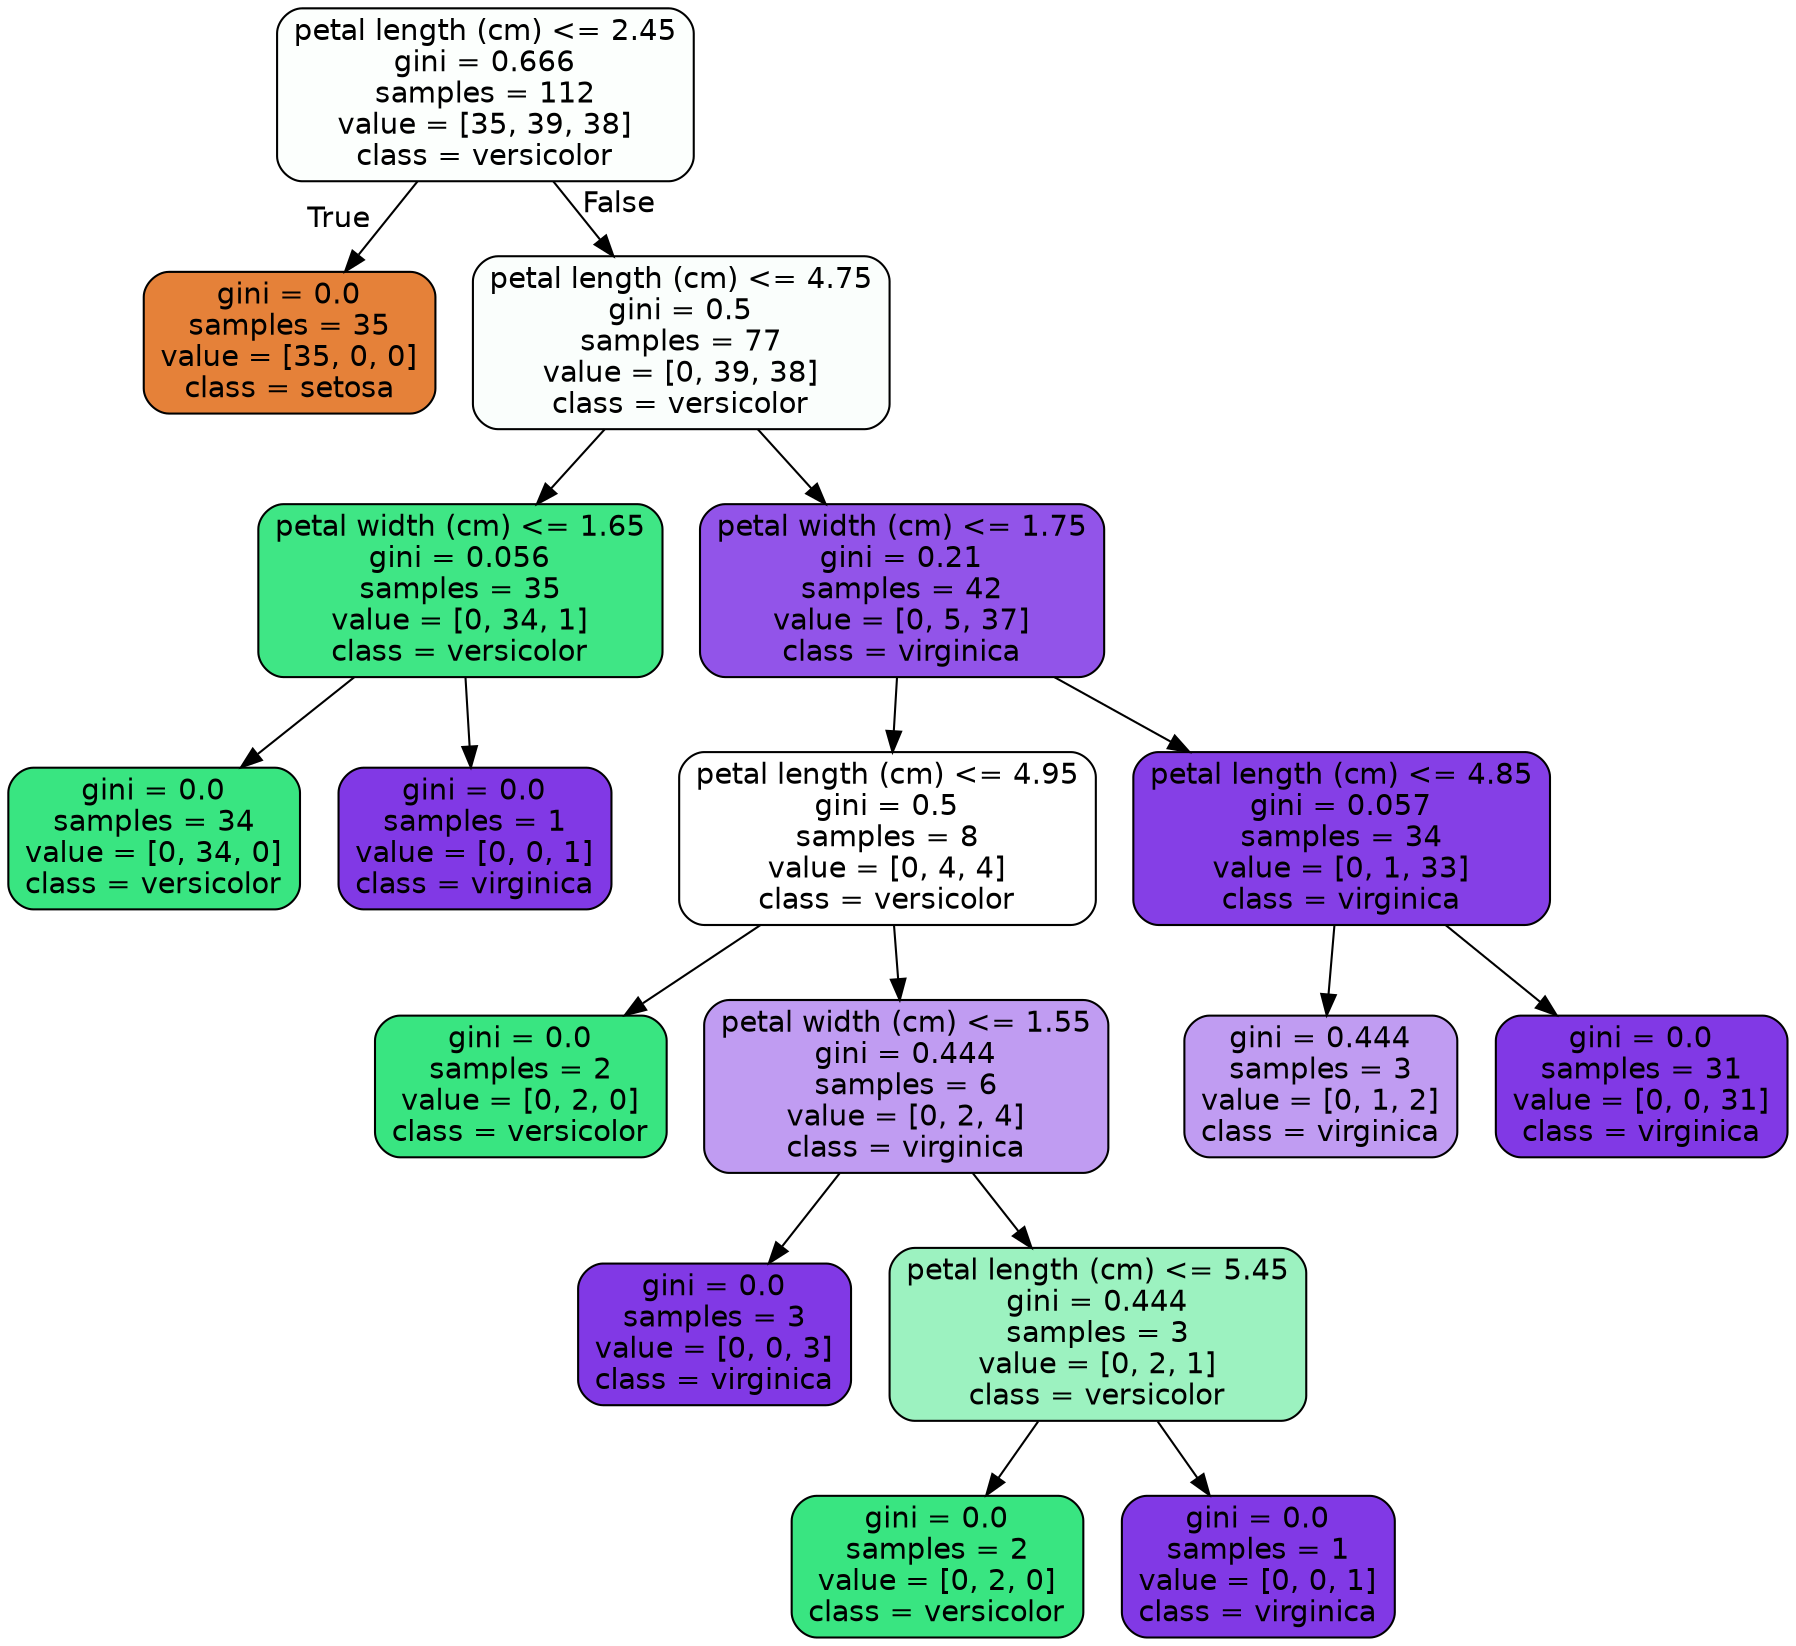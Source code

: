 digraph Tree {
node [shape=box, style="filled, rounded", color="black", fontname="helvetica"] ;
edge [fontname="helvetica"] ;
0 [label="petal length (cm) <= 2.45\ngini = 0.666\nsamples = 112\nvalue = [35, 39, 38]\nclass = versicolor", fillcolor="#fcfffd"] ;
1 [label="gini = 0.0\nsamples = 35\nvalue = [35, 0, 0]\nclass = setosa", fillcolor="#e58139"] ;
0 -> 1 [labeldistance=2.5, labelangle=45, headlabel="True"] ;
2 [label="petal length (cm) <= 4.75\ngini = 0.5\nsamples = 77\nvalue = [0, 39, 38]\nclass = versicolor", fillcolor="#fafefc"] ;
0 -> 2 [labeldistance=2.5, labelangle=-45, headlabel="False"] ;
3 [label="petal width (cm) <= 1.65\ngini = 0.056\nsamples = 35\nvalue = [0, 34, 1]\nclass = versicolor", fillcolor="#3fe685"] ;
2 -> 3 ;
4 [label="gini = 0.0\nsamples = 34\nvalue = [0, 34, 0]\nclass = versicolor", fillcolor="#39e581"] ;
3 -> 4 ;
5 [label="gini = 0.0\nsamples = 1\nvalue = [0, 0, 1]\nclass = virginica", fillcolor="#8139e5"] ;
3 -> 5 ;
6 [label="petal width (cm) <= 1.75\ngini = 0.21\nsamples = 42\nvalue = [0, 5, 37]\nclass = virginica", fillcolor="#9254e9"] ;
2 -> 6 ;
7 [label="petal length (cm) <= 4.95\ngini = 0.5\nsamples = 8\nvalue = [0, 4, 4]\nclass = versicolor", fillcolor="#ffffff"] ;
6 -> 7 ;
8 [label="gini = 0.0\nsamples = 2\nvalue = [0, 2, 0]\nclass = versicolor", fillcolor="#39e581"] ;
7 -> 8 ;
9 [label="petal width (cm) <= 1.55\ngini = 0.444\nsamples = 6\nvalue = [0, 2, 4]\nclass = virginica", fillcolor="#c09cf2"] ;
7 -> 9 ;
10 [label="gini = 0.0\nsamples = 3\nvalue = [0, 0, 3]\nclass = virginica", fillcolor="#8139e5"] ;
9 -> 10 ;
11 [label="petal length (cm) <= 5.45\ngini = 0.444\nsamples = 3\nvalue = [0, 2, 1]\nclass = versicolor", fillcolor="#9cf2c0"] ;
9 -> 11 ;
12 [label="gini = 0.0\nsamples = 2\nvalue = [0, 2, 0]\nclass = versicolor", fillcolor="#39e581"] ;
11 -> 12 ;
13 [label="gini = 0.0\nsamples = 1\nvalue = [0, 0, 1]\nclass = virginica", fillcolor="#8139e5"] ;
11 -> 13 ;
14 [label="petal length (cm) <= 4.85\ngini = 0.057\nsamples = 34\nvalue = [0, 1, 33]\nclass = virginica", fillcolor="#853fe6"] ;
6 -> 14 ;
15 [label="gini = 0.444\nsamples = 3\nvalue = [0, 1, 2]\nclass = virginica", fillcolor="#c09cf2"] ;
14 -> 15 ;
16 [label="gini = 0.0\nsamples = 31\nvalue = [0, 0, 31]\nclass = virginica", fillcolor="#8139e5"] ;
14 -> 16 ;
}